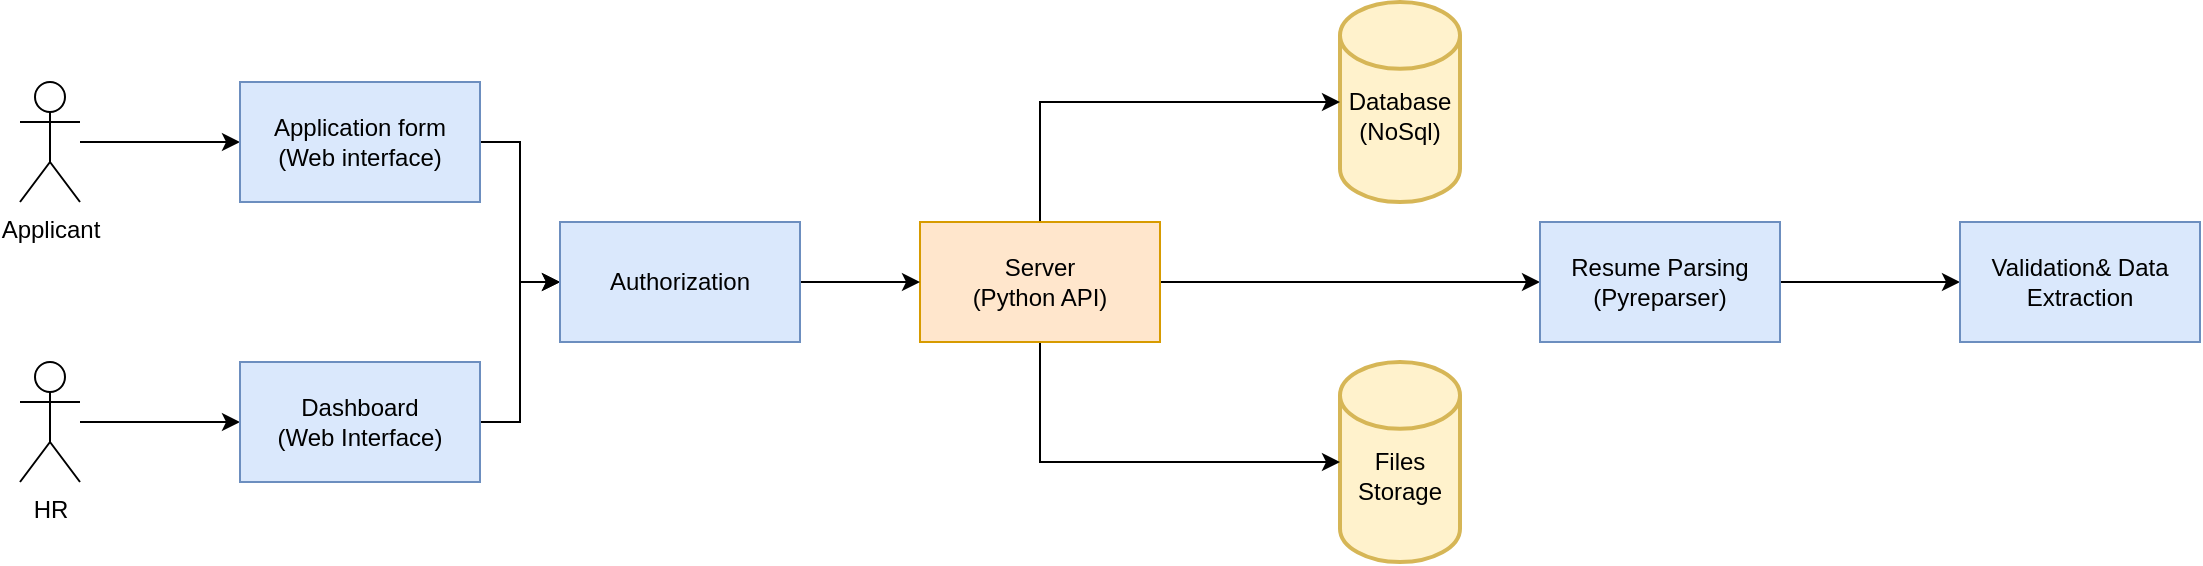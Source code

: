 <mxfile version="24.5.5" type="device">
  <diagram name="หน้า-1" id="wuNBMDShvq_Hzyxi6Yez">
    <mxGraphModel dx="1434" dy="738" grid="1" gridSize="10" guides="1" tooltips="1" connect="1" arrows="1" fold="1" page="1" pageScale="1" pageWidth="827" pageHeight="1169" math="0" shadow="0">
      <root>
        <mxCell id="0" />
        <mxCell id="1" parent="0" />
        <mxCell id="9LnWUTu83G5unpn9Aq02-15" style="edgeStyle=orthogonalEdgeStyle;rounded=0;orthogonalLoop=1;jettySize=auto;html=1;entryX=0;entryY=0.5;entryDx=0;entryDy=0;" parent="1" source="9LnWUTu83G5unpn9Aq02-1" target="9LnWUTu83G5unpn9Aq02-4" edge="1">
          <mxGeometry relative="1" as="geometry" />
        </mxCell>
        <mxCell id="9LnWUTu83G5unpn9Aq02-1" value="Applicant" style="shape=umlActor;verticalLabelPosition=bottom;verticalAlign=top;html=1;outlineConnect=0;" parent="1" vertex="1">
          <mxGeometry x="250" y="260" width="30" height="60" as="geometry" />
        </mxCell>
        <mxCell id="9LnWUTu83G5unpn9Aq02-16" style="edgeStyle=orthogonalEdgeStyle;rounded=0;orthogonalLoop=1;jettySize=auto;html=1;" parent="1" source="9LnWUTu83G5unpn9Aq02-2" target="9LnWUTu83G5unpn9Aq02-3" edge="1">
          <mxGeometry relative="1" as="geometry" />
        </mxCell>
        <mxCell id="9LnWUTu83G5unpn9Aq02-2" value="HR" style="shape=umlActor;verticalLabelPosition=bottom;verticalAlign=top;html=1;outlineConnect=0;" parent="1" vertex="1">
          <mxGeometry x="250" y="400" width="30" height="60" as="geometry" />
        </mxCell>
        <mxCell id="5kF4lQvQM7i0wxMjR984-5" style="edgeStyle=orthogonalEdgeStyle;rounded=0;orthogonalLoop=1;jettySize=auto;html=1;entryX=0;entryY=0.5;entryDx=0;entryDy=0;" edge="1" parent="1" source="9LnWUTu83G5unpn9Aq02-3" target="5kF4lQvQM7i0wxMjR984-3">
          <mxGeometry relative="1" as="geometry" />
        </mxCell>
        <mxCell id="9LnWUTu83G5unpn9Aq02-3" value="Dashboard&lt;br&gt;(Web Interface)" style="rounded=0;whiteSpace=wrap;html=1;fillColor=#dae8fc;strokeColor=#6c8ebf;" parent="1" vertex="1">
          <mxGeometry x="360" y="400" width="120" height="60" as="geometry" />
        </mxCell>
        <mxCell id="5kF4lQvQM7i0wxMjR984-4" style="edgeStyle=orthogonalEdgeStyle;rounded=0;orthogonalLoop=1;jettySize=auto;html=1;entryX=0;entryY=0.5;entryDx=0;entryDy=0;" edge="1" parent="1" source="9LnWUTu83G5unpn9Aq02-4" target="5kF4lQvQM7i0wxMjR984-3">
          <mxGeometry relative="1" as="geometry" />
        </mxCell>
        <mxCell id="9LnWUTu83G5unpn9Aq02-4" value="Application form&lt;br&gt;(Web interface)" style="rounded=0;whiteSpace=wrap;html=1;fillColor=#dae8fc;strokeColor=#6c8ebf;" parent="1" vertex="1">
          <mxGeometry x="360" y="260" width="120" height="60" as="geometry" />
        </mxCell>
        <mxCell id="9LnWUTu83G5unpn9Aq02-5" value="&lt;br&gt;Database&lt;br&gt;(NoSql)" style="strokeWidth=2;html=1;shape=mxgraph.flowchart.database;whiteSpace=wrap;fillColor=#fff2cc;strokeColor=#d6b656;" parent="1" vertex="1">
          <mxGeometry x="910" y="220" width="60" height="100" as="geometry" />
        </mxCell>
        <mxCell id="9LnWUTu83G5unpn9Aq02-6" value="&lt;br&gt;Files Storage" style="strokeWidth=2;html=1;shape=mxgraph.flowchart.database;whiteSpace=wrap;fillColor=#fff2cc;strokeColor=#d6b656;" parent="1" vertex="1">
          <mxGeometry x="910" y="400" width="60" height="100" as="geometry" />
        </mxCell>
        <mxCell id="9LnWUTu83G5unpn9Aq02-9" style="edgeStyle=orthogonalEdgeStyle;rounded=0;orthogonalLoop=1;jettySize=auto;html=1;entryX=0;entryY=0.5;entryDx=0;entryDy=0;entryPerimeter=0;" parent="1" source="9LnWUTu83G5unpn9Aq02-7" target="9LnWUTu83G5unpn9Aq02-6" edge="1">
          <mxGeometry relative="1" as="geometry">
            <Array as="points">
              <mxPoint x="760" y="450" />
            </Array>
          </mxGeometry>
        </mxCell>
        <mxCell id="9LnWUTu83G5unpn9Aq02-11" style="edgeStyle=orthogonalEdgeStyle;rounded=0;orthogonalLoop=1;jettySize=auto;html=1;" parent="1" source="9LnWUTu83G5unpn9Aq02-7" target="9LnWUTu83G5unpn9Aq02-5" edge="1">
          <mxGeometry relative="1" as="geometry">
            <Array as="points">
              <mxPoint x="760" y="270" />
            </Array>
          </mxGeometry>
        </mxCell>
        <mxCell id="5kF4lQvQM7i0wxMjR984-7" style="edgeStyle=orthogonalEdgeStyle;rounded=0;orthogonalLoop=1;jettySize=auto;html=1;entryX=0;entryY=0.5;entryDx=0;entryDy=0;" edge="1" parent="1" source="9LnWUTu83G5unpn9Aq02-7" target="5kF4lQvQM7i0wxMjR984-1">
          <mxGeometry relative="1" as="geometry" />
        </mxCell>
        <mxCell id="9LnWUTu83G5unpn9Aq02-7" value="Server&lt;br&gt;(Python API)" style="rounded=0;whiteSpace=wrap;html=1;fillColor=#ffe6cc;strokeColor=#d79b00;" parent="1" vertex="1">
          <mxGeometry x="700" y="330" width="120" height="60" as="geometry" />
        </mxCell>
        <mxCell id="5kF4lQvQM7i0wxMjR984-8" style="edgeStyle=orthogonalEdgeStyle;rounded=0;orthogonalLoop=1;jettySize=auto;html=1;entryX=0;entryY=0.5;entryDx=0;entryDy=0;" edge="1" parent="1" source="5kF4lQvQM7i0wxMjR984-1" target="5kF4lQvQM7i0wxMjR984-2">
          <mxGeometry relative="1" as="geometry" />
        </mxCell>
        <mxCell id="5kF4lQvQM7i0wxMjR984-1" value="Resume Parsing&lt;div&gt;(Pyreparser)&lt;/div&gt;" style="rounded=0;whiteSpace=wrap;html=1;fillColor=#dae8fc;strokeColor=#6c8ebf;" vertex="1" parent="1">
          <mxGeometry x="1010" y="330" width="120" height="60" as="geometry" />
        </mxCell>
        <mxCell id="5kF4lQvQM7i0wxMjR984-2" value="&lt;div&gt;Validation&amp;amp; Data Extraction&lt;/div&gt;" style="rounded=0;whiteSpace=wrap;html=1;fillColor=#dae8fc;strokeColor=#6c8ebf;" vertex="1" parent="1">
          <mxGeometry x="1220" y="330" width="120" height="60" as="geometry" />
        </mxCell>
        <mxCell id="5kF4lQvQM7i0wxMjR984-6" style="edgeStyle=orthogonalEdgeStyle;rounded=0;orthogonalLoop=1;jettySize=auto;html=1;entryX=0;entryY=0.5;entryDx=0;entryDy=0;" edge="1" parent="1" source="5kF4lQvQM7i0wxMjR984-3" target="9LnWUTu83G5unpn9Aq02-7">
          <mxGeometry relative="1" as="geometry" />
        </mxCell>
        <mxCell id="5kF4lQvQM7i0wxMjR984-3" value="&lt;div&gt;Authorization&lt;/div&gt;" style="rounded=0;whiteSpace=wrap;html=1;fillColor=#dae8fc;strokeColor=#6c8ebf;" vertex="1" parent="1">
          <mxGeometry x="520" y="330" width="120" height="60" as="geometry" />
        </mxCell>
      </root>
    </mxGraphModel>
  </diagram>
</mxfile>
